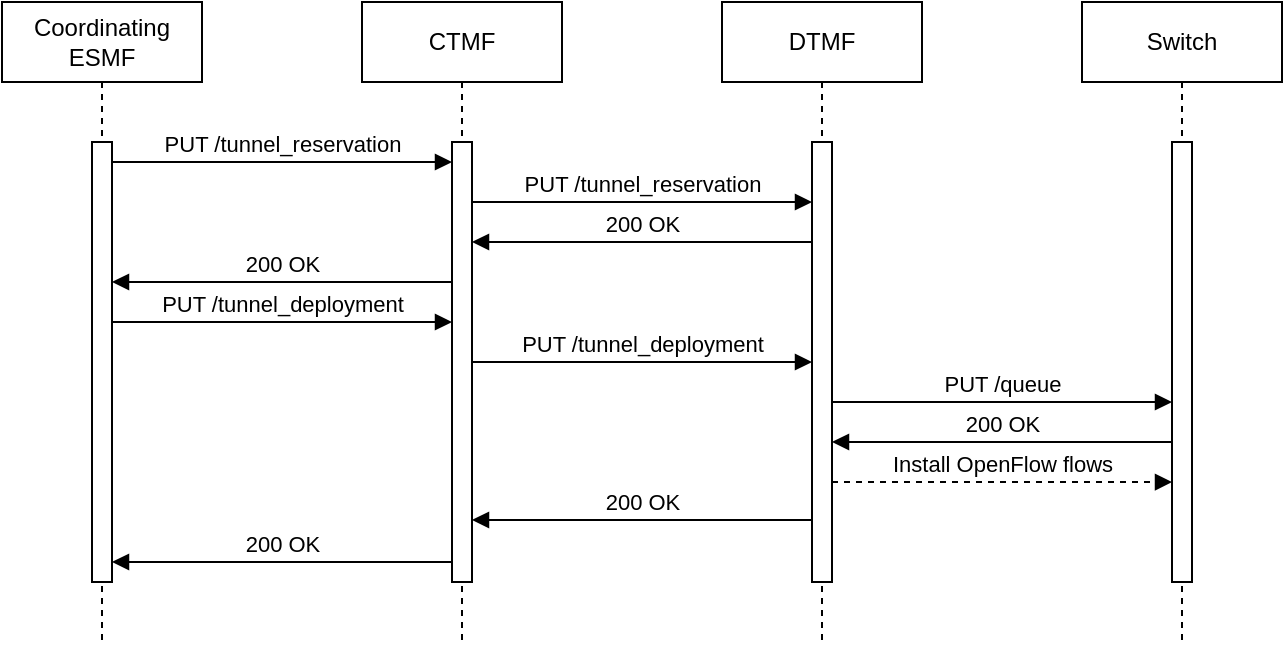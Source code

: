<mxfile version="20.5.3" type="embed"><diagram name="Page-1" id="2YBvvXClWsGukQMizWep"><mxGraphModel dx="1666" dy="620" grid="1" gridSize="10" guides="1" tooltips="1" connect="1" arrows="1" fold="1" page="1" pageScale="1" pageWidth="180" pageHeight="400" math="0" shadow="0"><root><mxCell id="0"/><mxCell id="1" parent="0"/><mxCell id="aM9ryv3xv72pqoxQDRHE-1" value="Coordinating&lt;br&gt;ESMF" style="shape=umlLifeline;perimeter=lifelinePerimeter;whiteSpace=wrap;html=1;container=0;dropTarget=0;collapsible=0;recursiveResize=0;outlineConnect=0;portConstraint=eastwest;newEdgeStyle={&quot;edgeStyle&quot;:&quot;elbowEdgeStyle&quot;,&quot;elbow&quot;:&quot;vertical&quot;,&quot;curved&quot;:0,&quot;rounded&quot;:0};" parent="1" vertex="1"><mxGeometry x="40" y="40" width="100" height="320" as="geometry"/></mxCell><mxCell id="aM9ryv3xv72pqoxQDRHE-2" value="" style="html=1;points=[];perimeter=orthogonalPerimeter;outlineConnect=0;targetShapes=umlLifeline;portConstraint=eastwest;newEdgeStyle={&quot;edgeStyle&quot;:&quot;elbowEdgeStyle&quot;,&quot;elbow&quot;:&quot;vertical&quot;,&quot;curved&quot;:0,&quot;rounded&quot;:0};" parent="aM9ryv3xv72pqoxQDRHE-1" vertex="1"><mxGeometry x="45" y="70" width="10" height="220" as="geometry"/></mxCell><mxCell id="aM9ryv3xv72pqoxQDRHE-5" value="CTMF" style="shape=umlLifeline;perimeter=lifelinePerimeter;whiteSpace=wrap;html=1;container=0;dropTarget=0;collapsible=0;recursiveResize=0;outlineConnect=0;portConstraint=eastwest;newEdgeStyle={&quot;edgeStyle&quot;:&quot;elbowEdgeStyle&quot;,&quot;elbow&quot;:&quot;vertical&quot;,&quot;curved&quot;:0,&quot;rounded&quot;:0};" parent="1" vertex="1"><mxGeometry x="220" y="40" width="100" height="320" as="geometry"/></mxCell><mxCell id="aM9ryv3xv72pqoxQDRHE-6" value="" style="html=1;points=[];perimeter=orthogonalPerimeter;outlineConnect=0;targetShapes=umlLifeline;portConstraint=eastwest;newEdgeStyle={&quot;edgeStyle&quot;:&quot;elbowEdgeStyle&quot;,&quot;elbow&quot;:&quot;vertical&quot;,&quot;curved&quot;:0,&quot;rounded&quot;:0};" parent="aM9ryv3xv72pqoxQDRHE-5" vertex="1"><mxGeometry x="45" y="70" width="10" height="220" as="geometry"/></mxCell><mxCell id="aM9ryv3xv72pqoxQDRHE-7" value="PUT /tunnel_reservation" style="html=1;verticalAlign=bottom;endArrow=block;edgeStyle=elbowEdgeStyle;elbow=vertical;curved=0;rounded=0;" parent="1" source="aM9ryv3xv72pqoxQDRHE-2" target="aM9ryv3xv72pqoxQDRHE-6" edge="1"><mxGeometry relative="1" as="geometry"><mxPoint x="195" y="130" as="sourcePoint"/><Array as="points"><mxPoint x="180" y="120"/></Array><mxPoint as="offset"/></mxGeometry></mxCell><mxCell id="K2FtZl9aHuUg5wctOBmM-1" value="DTMF" style="shape=umlLifeline;perimeter=lifelinePerimeter;whiteSpace=wrap;html=1;container=0;dropTarget=0;collapsible=0;recursiveResize=0;outlineConnect=0;portConstraint=eastwest;newEdgeStyle={&quot;edgeStyle&quot;:&quot;elbowEdgeStyle&quot;,&quot;elbow&quot;:&quot;vertical&quot;,&quot;curved&quot;:0,&quot;rounded&quot;:0};" parent="1" vertex="1"><mxGeometry x="400" y="40" width="100" height="320" as="geometry"/></mxCell><mxCell id="K2FtZl9aHuUg5wctOBmM-2" value="" style="html=1;points=[];perimeter=orthogonalPerimeter;outlineConnect=0;targetShapes=umlLifeline;portConstraint=eastwest;newEdgeStyle={&quot;edgeStyle&quot;:&quot;elbowEdgeStyle&quot;,&quot;elbow&quot;:&quot;vertical&quot;,&quot;curved&quot;:0,&quot;rounded&quot;:0};" parent="K2FtZl9aHuUg5wctOBmM-1" vertex="1"><mxGeometry x="45" y="70" width="10" height="220" as="geometry"/></mxCell><mxCell id="K2FtZl9aHuUg5wctOBmM-5" value="Switch" style="shape=umlLifeline;perimeter=lifelinePerimeter;whiteSpace=wrap;html=1;container=0;dropTarget=0;collapsible=0;recursiveResize=0;outlineConnect=0;portConstraint=eastwest;newEdgeStyle={&quot;edgeStyle&quot;:&quot;elbowEdgeStyle&quot;,&quot;elbow&quot;:&quot;vertical&quot;,&quot;curved&quot;:0,&quot;rounded&quot;:0};" parent="1" vertex="1"><mxGeometry x="580" y="40" width="100" height="320" as="geometry"/></mxCell><mxCell id="K2FtZl9aHuUg5wctOBmM-6" value="" style="html=1;points=[];perimeter=orthogonalPerimeter;outlineConnect=0;targetShapes=umlLifeline;portConstraint=eastwest;newEdgeStyle={&quot;edgeStyle&quot;:&quot;elbowEdgeStyle&quot;,&quot;elbow&quot;:&quot;vertical&quot;,&quot;curved&quot;:0,&quot;rounded&quot;:0};" parent="K2FtZl9aHuUg5wctOBmM-5" vertex="1"><mxGeometry x="45" y="70" width="10" height="220" as="geometry"/></mxCell><mxCell id="K2FtZl9aHuUg5wctOBmM-9" value="PUT /tunnel_reservation" style="html=1;verticalAlign=bottom;endArrow=block;edgeStyle=elbowEdgeStyle;elbow=vertical;curved=0;rounded=0;" parent="1" source="aM9ryv3xv72pqoxQDRHE-6" target="K2FtZl9aHuUg5wctOBmM-2" edge="1"><mxGeometry relative="1" as="geometry"><mxPoint x="280" y="140" as="sourcePoint"/><Array as="points"><mxPoint x="365" y="140"/></Array><mxPoint x="450" y="140" as="targetPoint"/></mxGeometry></mxCell><mxCell id="K2FtZl9aHuUg5wctOBmM-14" value="200 OK" style="html=1;verticalAlign=bottom;endArrow=block;edgeStyle=elbowEdgeStyle;elbow=vertical;curved=0;rounded=0;" parent="1" source="K2FtZl9aHuUg5wctOBmM-2" target="aM9ryv3xv72pqoxQDRHE-6" edge="1"><mxGeometry relative="1" as="geometry"><mxPoint x="440" y="160" as="sourcePoint"/><Array as="points"><mxPoint x="355" y="160"/></Array><mxPoint x="280" y="160" as="targetPoint"/></mxGeometry></mxCell><mxCell id="K2FtZl9aHuUg5wctOBmM-15" value="PUT /tunnel_deployment" style="html=1;verticalAlign=bottom;endArrow=block;edgeStyle=elbowEdgeStyle;elbow=vertical;curved=0;rounded=0;" parent="1" edge="1"><mxGeometry relative="1" as="geometry"><mxPoint x="275" y="220" as="sourcePoint"/><Array as="points"><mxPoint x="360" y="220"/></Array><mxPoint x="445" y="220" as="targetPoint"/></mxGeometry></mxCell><mxCell id="K2FtZl9aHuUg5wctOBmM-16" value="PUT /queue" style="html=1;verticalAlign=bottom;endArrow=block;edgeStyle=elbowEdgeStyle;elbow=vertical;curved=0;rounded=0;" parent="1" edge="1"><mxGeometry relative="1" as="geometry"><mxPoint x="455" y="240" as="sourcePoint"/><Array as="points"/><mxPoint x="625" y="240" as="targetPoint"/></mxGeometry></mxCell><mxCell id="K2FtZl9aHuUg5wctOBmM-17" value="200 OK" style="html=1;verticalAlign=bottom;endArrow=block;edgeStyle=elbowEdgeStyle;elbow=vertical;curved=0;rounded=0;" parent="1" edge="1"><mxGeometry x="0.15" relative="1" as="geometry"><mxPoint x="625" y="290" as="sourcePoint"/><Array as="points"><mxPoint x="510" y="260"/></Array><mxPoint x="455" y="260" as="targetPoint"/><mxPoint as="offset"/></mxGeometry></mxCell><mxCell id="K2FtZl9aHuUg5wctOBmM-18" value="200 OK" style="html=1;verticalAlign=bottom;endArrow=block;edgeStyle=elbowEdgeStyle;elbow=vertical;curved=0;rounded=0;" parent="1" edge="1"><mxGeometry relative="1" as="geometry"><mxPoint x="445" y="299" as="sourcePoint"/><Array as="points"><mxPoint x="365" y="299"/></Array><mxPoint x="275" y="299" as="targetPoint"/></mxGeometry></mxCell><mxCell id="K2FtZl9aHuUg5wctOBmM-19" value="200 OK" style="html=1;verticalAlign=bottom;endArrow=block;edgeStyle=elbowEdgeStyle;elbow=vertical;curved=0;rounded=0;" parent="1" edge="1"><mxGeometry relative="1" as="geometry"><mxPoint x="265" y="320" as="sourcePoint"/><Array as="points"><mxPoint x="175" y="320"/></Array><mxPoint x="95" y="320" as="targetPoint"/></mxGeometry></mxCell><mxCell id="2" value="Install OpenFlow flows" style="html=1;verticalAlign=bottom;endArrow=block;edgeStyle=elbowEdgeStyle;elbow=vertical;curved=0;rounded=0;dashed=1;" parent="1" edge="1"><mxGeometry relative="1" as="geometry"><mxPoint x="455" y="280.06" as="sourcePoint"/><Array as="points"/><mxPoint x="625" y="280.06" as="targetPoint"/></mxGeometry></mxCell><mxCell id="3" value="PUT /tunnel_deployment" style="html=1;verticalAlign=bottom;endArrow=block;edgeStyle=elbowEdgeStyle;elbow=vertical;curved=0;rounded=0;" parent="1" source="aM9ryv3xv72pqoxQDRHE-2" target="aM9ryv3xv72pqoxQDRHE-6" edge="1"><mxGeometry relative="1" as="geometry"><mxPoint x="100" y="170.06" as="sourcePoint"/><Array as="points"><mxPoint x="140" y="200"/><mxPoint x="260" y="170"/></Array><mxPoint x="260" y="170" as="targetPoint"/></mxGeometry></mxCell><mxCell id="4" value="200 OK" style="html=1;verticalAlign=bottom;endArrow=block;edgeStyle=elbowEdgeStyle;elbow=vertical;curved=0;rounded=0;" parent="1" source="aM9ryv3xv72pqoxQDRHE-6" target="aM9ryv3xv72pqoxQDRHE-2" edge="1"><mxGeometry relative="1" as="geometry"><mxPoint x="260" y="180" as="sourcePoint"/><Array as="points"><mxPoint x="180" y="180"/></Array><mxPoint x="100" y="180" as="targetPoint"/></mxGeometry></mxCell></root></mxGraphModel></diagram></mxfile>